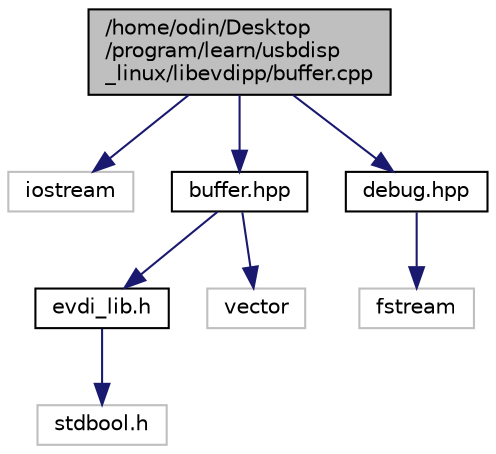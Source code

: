 digraph "/home/odin/Desktop/program/learn/usbdisp_linux/libevdipp/buffer.cpp"
{
 // LATEX_PDF_SIZE
  edge [fontname="Helvetica",fontsize="10",labelfontname="Helvetica",labelfontsize="10"];
  node [fontname="Helvetica",fontsize="10",shape=record];
  Node1 [label="/home/odin/Desktop\l/program/learn/usbdisp\l_linux/libevdipp/buffer.cpp",height=0.2,width=0.4,color="black", fillcolor="grey75", style="filled", fontcolor="black",tooltip=" "];
  Node1 -> Node2 [color="midnightblue",fontsize="10",style="solid"];
  Node2 [label="iostream",height=0.2,width=0.4,color="grey75", fillcolor="white", style="filled",tooltip=" "];
  Node1 -> Node3 [color="midnightblue",fontsize="10",style="solid"];
  Node3 [label="buffer.hpp",height=0.2,width=0.4,color="black", fillcolor="white", style="filled",URL="$buffer_8hpp.html",tooltip=" "];
  Node3 -> Node4 [color="midnightblue",fontsize="10",style="solid"];
  Node4 [label="evdi_lib.h",height=0.2,width=0.4,color="black", fillcolor="white", style="filled",URL="$evdi__lib_8h.html",tooltip=" "];
  Node4 -> Node5 [color="midnightblue",fontsize="10",style="solid"];
  Node5 [label="stdbool.h",height=0.2,width=0.4,color="grey75", fillcolor="white", style="filled",tooltip=" "];
  Node3 -> Node6 [color="midnightblue",fontsize="10",style="solid"];
  Node6 [label="vector",height=0.2,width=0.4,color="grey75", fillcolor="white", style="filled",tooltip=" "];
  Node1 -> Node7 [color="midnightblue",fontsize="10",style="solid"];
  Node7 [label="debug.hpp",height=0.2,width=0.4,color="black", fillcolor="white", style="filled",URL="$debug_8hpp.html",tooltip=" "];
  Node7 -> Node8 [color="midnightblue",fontsize="10",style="solid"];
  Node8 [label="fstream",height=0.2,width=0.4,color="grey75", fillcolor="white", style="filled",tooltip=" "];
}
